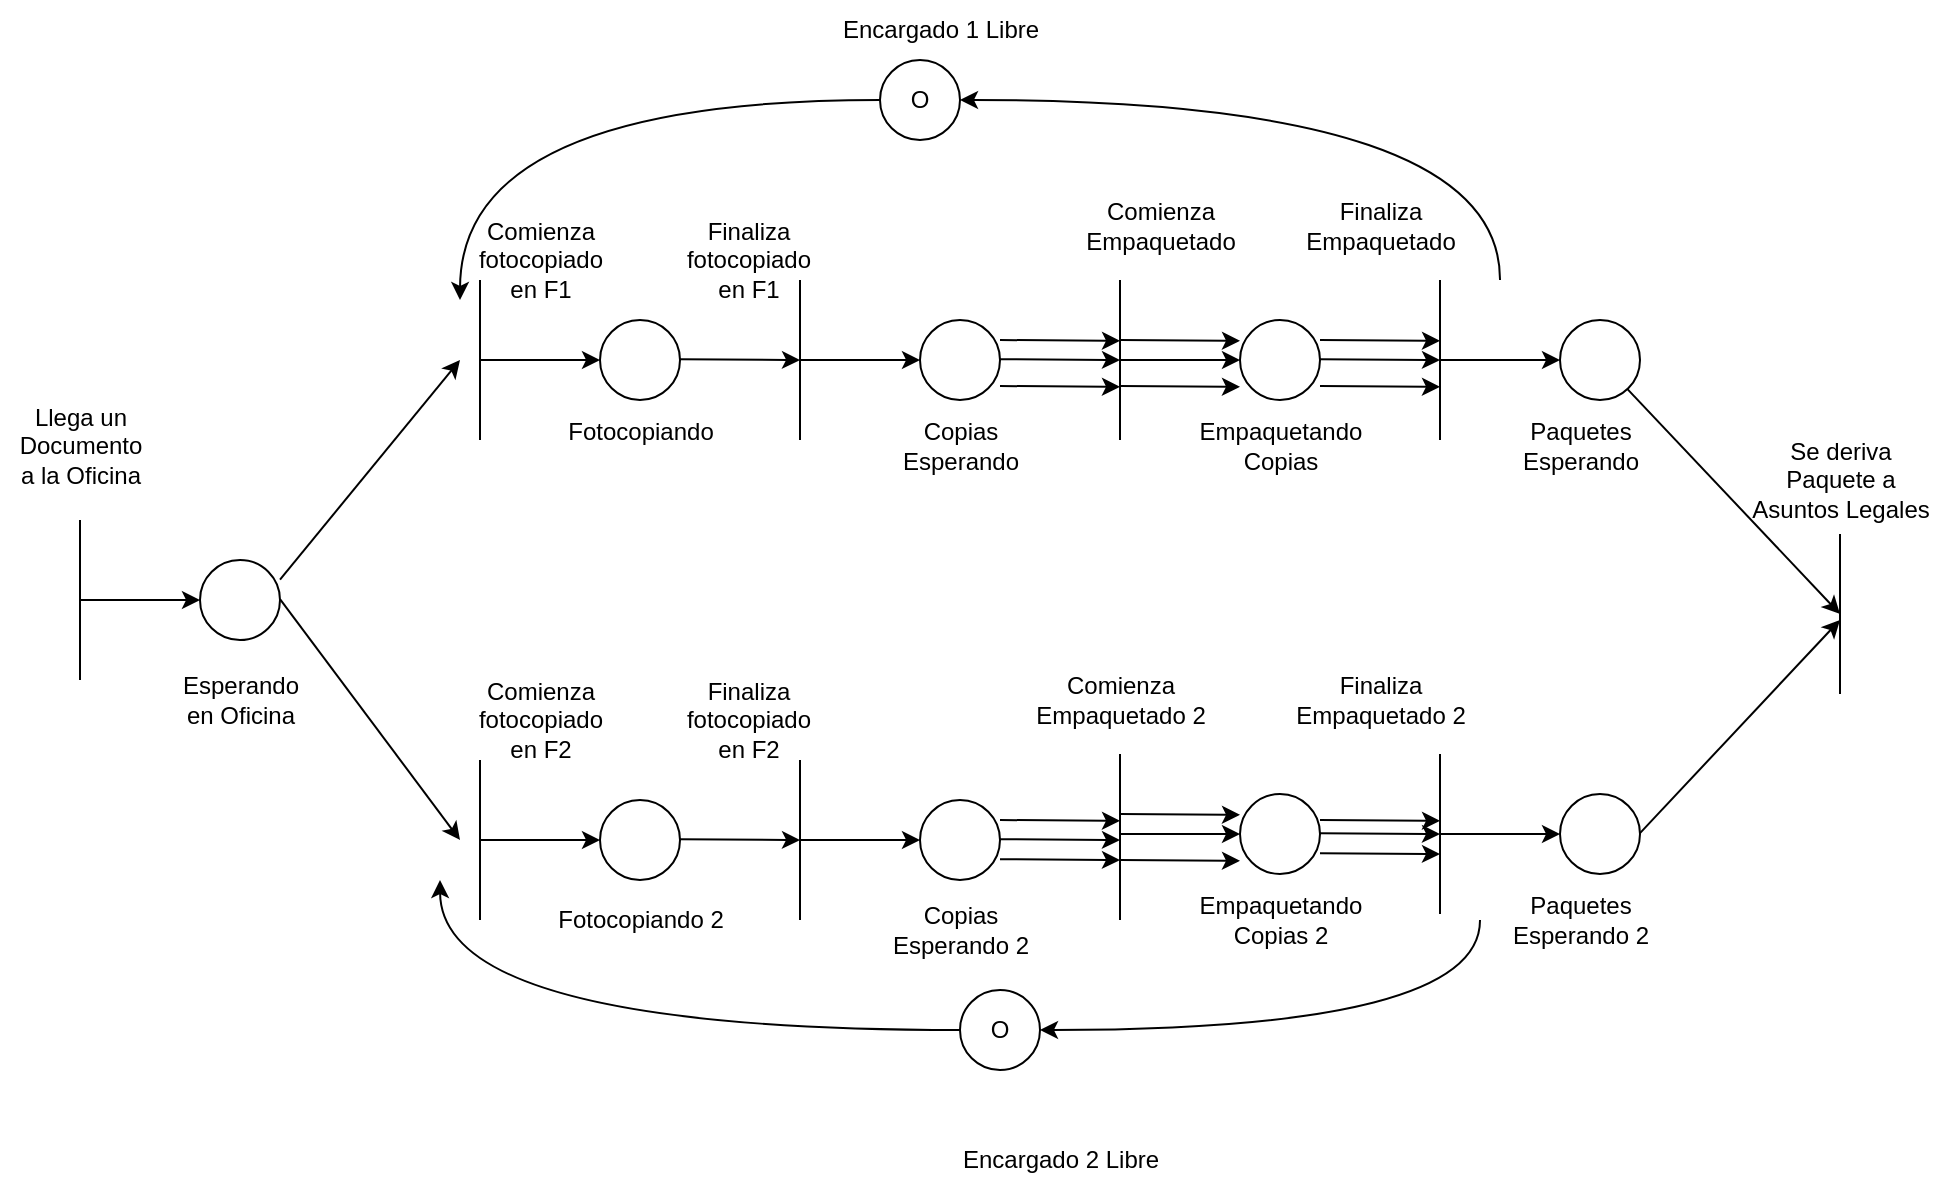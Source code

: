 <mxfile version="24.7.17">
  <diagram name="Página-1" id="3_hY-FHR4XubVjn3XzQP">
    <mxGraphModel dx="1257" dy="760" grid="1" gridSize="10" guides="1" tooltips="1" connect="1" arrows="1" fold="1" page="1" pageScale="1" pageWidth="827" pageHeight="1169" math="0" shadow="0">
      <root>
        <mxCell id="0" />
        <mxCell id="1" parent="0" />
        <mxCell id="i5js_GtgXBpmB2hp2HNd-1" value="" style="endArrow=none;html=1;rounded=0;" parent="1" edge="1">
          <mxGeometry width="50" height="50" relative="1" as="geometry">
            <mxPoint x="40" y="400" as="sourcePoint" />
            <mxPoint x="40" y="320" as="targetPoint" />
          </mxGeometry>
        </mxCell>
        <mxCell id="i5js_GtgXBpmB2hp2HNd-2" value="" style="endArrow=classic;html=1;rounded=0;" parent="1" edge="1">
          <mxGeometry width="50" height="50" relative="1" as="geometry">
            <mxPoint x="40" y="360" as="sourcePoint" />
            <mxPoint x="100" y="360" as="targetPoint" />
          </mxGeometry>
        </mxCell>
        <mxCell id="i5js_GtgXBpmB2hp2HNd-3" value="Llega un&lt;div&gt;Documento&lt;/div&gt;&lt;div&gt;a la Oficina&lt;/div&gt;" style="text;html=1;align=center;verticalAlign=middle;resizable=0;points=[];autosize=1;strokeColor=none;fillColor=none;" parent="1" vertex="1">
          <mxGeometry y="253" width="80" height="60" as="geometry" />
        </mxCell>
        <mxCell id="i5js_GtgXBpmB2hp2HNd-4" value="" style="ellipse;whiteSpace=wrap;html=1;aspect=fixed;" parent="1" vertex="1">
          <mxGeometry x="100.0" y="340" width="40" height="40" as="geometry" />
        </mxCell>
        <mxCell id="i5js_GtgXBpmB2hp2HNd-5" value="" style="endArrow=none;html=1;rounded=0;" parent="1" edge="1">
          <mxGeometry width="50" height="50" relative="1" as="geometry">
            <mxPoint x="240.0" y="280" as="sourcePoint" />
            <mxPoint x="240.0" y="200" as="targetPoint" />
          </mxGeometry>
        </mxCell>
        <mxCell id="i5js_GtgXBpmB2hp2HNd-6" value="" style="endArrow=classic;html=1;rounded=0;" parent="1" edge="1">
          <mxGeometry width="50" height="50" relative="1" as="geometry">
            <mxPoint x="240.0" y="240" as="sourcePoint" />
            <mxPoint x="300.0" y="240" as="targetPoint" />
          </mxGeometry>
        </mxCell>
        <mxCell id="i5js_GtgXBpmB2hp2HNd-7" value="" style="endArrow=classic;html=1;rounded=0;" parent="1" edge="1">
          <mxGeometry width="50" height="50" relative="1" as="geometry">
            <mxPoint x="140.0" y="359.58" as="sourcePoint" />
            <mxPoint x="230" y="480" as="targetPoint" />
          </mxGeometry>
        </mxCell>
        <mxCell id="i5js_GtgXBpmB2hp2HNd-8" value="Esperando&lt;div&gt;en Oficina&lt;/div&gt;" style="text;html=1;align=center;verticalAlign=middle;resizable=0;points=[];autosize=1;strokeColor=none;fillColor=none;" parent="1" vertex="1">
          <mxGeometry x="80" y="390" width="80" height="40" as="geometry" />
        </mxCell>
        <mxCell id="i5js_GtgXBpmB2hp2HNd-9" value="" style="endArrow=none;html=1;rounded=0;" parent="1" edge="1">
          <mxGeometry width="50" height="50" relative="1" as="geometry">
            <mxPoint x="240.0" y="520" as="sourcePoint" />
            <mxPoint x="240.0" y="440" as="targetPoint" />
          </mxGeometry>
        </mxCell>
        <mxCell id="i5js_GtgXBpmB2hp2HNd-10" value="" style="endArrow=classic;html=1;rounded=0;" parent="1" edge="1">
          <mxGeometry width="50" height="50" relative="1" as="geometry">
            <mxPoint x="240.0" y="480" as="sourcePoint" />
            <mxPoint x="300.0" y="480" as="targetPoint" />
          </mxGeometry>
        </mxCell>
        <mxCell id="i5js_GtgXBpmB2hp2HNd-11" value="" style="endArrow=classic;html=1;rounded=0;" parent="1" edge="1">
          <mxGeometry width="50" height="50" relative="1" as="geometry">
            <mxPoint x="140.0" y="349.79" as="sourcePoint" />
            <mxPoint x="230" y="240" as="targetPoint" />
          </mxGeometry>
        </mxCell>
        <mxCell id="i5js_GtgXBpmB2hp2HNd-12" value="Comienza&lt;div&gt;fotocopiado&lt;/div&gt;&lt;div&gt;en F1&lt;/div&gt;" style="text;html=1;align=center;verticalAlign=middle;resizable=0;points=[];autosize=1;strokeColor=none;fillColor=none;" parent="1" vertex="1">
          <mxGeometry x="225" y="160" width="90" height="60" as="geometry" />
        </mxCell>
        <mxCell id="i5js_GtgXBpmB2hp2HNd-13" value="Comienza&lt;div&gt;fotocopiado&lt;/div&gt;&lt;div&gt;en F2&lt;/div&gt;" style="text;html=1;align=center;verticalAlign=middle;resizable=0;points=[];autosize=1;strokeColor=none;fillColor=none;" parent="1" vertex="1">
          <mxGeometry x="225" y="390" width="90" height="60" as="geometry" />
        </mxCell>
        <mxCell id="i5js_GtgXBpmB2hp2HNd-14" value="" style="ellipse;whiteSpace=wrap;html=1;aspect=fixed;" parent="1" vertex="1">
          <mxGeometry x="300.0" y="460" width="40" height="40" as="geometry" />
        </mxCell>
        <mxCell id="i5js_GtgXBpmB2hp2HNd-15" value="" style="endArrow=none;html=1;rounded=0;" parent="1" edge="1">
          <mxGeometry width="50" height="50" relative="1" as="geometry">
            <mxPoint x="400.0" y="520" as="sourcePoint" />
            <mxPoint x="400.0" y="440" as="targetPoint" />
          </mxGeometry>
        </mxCell>
        <mxCell id="i5js_GtgXBpmB2hp2HNd-16" value="" style="endArrow=classic;html=1;rounded=0;" parent="1" edge="1">
          <mxGeometry width="50" height="50" relative="1" as="geometry">
            <mxPoint x="400.0" y="480" as="sourcePoint" />
            <mxPoint x="460.0" y="480" as="targetPoint" />
          </mxGeometry>
        </mxCell>
        <mxCell id="i5js_GtgXBpmB2hp2HNd-17" value="" style="endArrow=classic;html=1;rounded=0;" parent="1" edge="1">
          <mxGeometry width="50" height="50" relative="1" as="geometry">
            <mxPoint x="340.0" y="479.58" as="sourcePoint" />
            <mxPoint x="400.0" y="480" as="targetPoint" />
          </mxGeometry>
        </mxCell>
        <mxCell id="i5js_GtgXBpmB2hp2HNd-18" value="" style="ellipse;whiteSpace=wrap;html=1;aspect=fixed;" parent="1" vertex="1">
          <mxGeometry x="300.0" y="220" width="40" height="40" as="geometry" />
        </mxCell>
        <mxCell id="i5js_GtgXBpmB2hp2HNd-19" value="" style="endArrow=none;html=1;rounded=0;" parent="1" edge="1">
          <mxGeometry width="50" height="50" relative="1" as="geometry">
            <mxPoint x="400.0" y="280" as="sourcePoint" />
            <mxPoint x="400.0" y="200" as="targetPoint" />
          </mxGeometry>
        </mxCell>
        <mxCell id="i5js_GtgXBpmB2hp2HNd-20" value="" style="endArrow=classic;html=1;rounded=0;" parent="1" edge="1">
          <mxGeometry width="50" height="50" relative="1" as="geometry">
            <mxPoint x="400.0" y="240" as="sourcePoint" />
            <mxPoint x="460.0" y="240" as="targetPoint" />
          </mxGeometry>
        </mxCell>
        <mxCell id="i5js_GtgXBpmB2hp2HNd-21" value="" style="endArrow=classic;html=1;rounded=0;" parent="1" edge="1">
          <mxGeometry width="50" height="50" relative="1" as="geometry">
            <mxPoint x="340.0" y="239.58" as="sourcePoint" />
            <mxPoint x="400.0" y="240" as="targetPoint" />
          </mxGeometry>
        </mxCell>
        <mxCell id="i5js_GtgXBpmB2hp2HNd-22" style="edgeStyle=orthogonalEdgeStyle;rounded=0;orthogonalLoop=1;jettySize=auto;html=1;curved=1;" parent="1" source="i5js_GtgXBpmB2hp2HNd-24" edge="1">
          <mxGeometry relative="1" as="geometry">
            <mxPoint x="230" y="210" as="targetPoint" />
          </mxGeometry>
        </mxCell>
        <mxCell id="i5js_GtgXBpmB2hp2HNd-23" style="edgeStyle=orthogonalEdgeStyle;rounded=0;orthogonalLoop=1;jettySize=auto;html=1;curved=1;endArrow=none;endFill=0;startArrow=classic;startFill=1;" parent="1" source="i5js_GtgXBpmB2hp2HNd-24" edge="1">
          <mxGeometry relative="1" as="geometry">
            <mxPoint x="750" y="200" as="targetPoint" />
          </mxGeometry>
        </mxCell>
        <mxCell id="i5js_GtgXBpmB2hp2HNd-24" value="O" style="ellipse;whiteSpace=wrap;html=1;aspect=fixed;" parent="1" vertex="1">
          <mxGeometry x="440" y="90" width="40" height="40" as="geometry" />
        </mxCell>
        <mxCell id="i5js_GtgXBpmB2hp2HNd-25" value="Finaliza&lt;div&gt;fotocopiado&lt;/div&gt;&lt;div&gt;en F1&lt;/div&gt;" style="text;html=1;align=center;verticalAlign=middle;resizable=0;points=[];autosize=1;strokeColor=none;fillColor=none;" parent="1" vertex="1">
          <mxGeometry x="329" y="160" width="90" height="60" as="geometry" />
        </mxCell>
        <mxCell id="i5js_GtgXBpmB2hp2HNd-26" value="Finaliza&lt;div&gt;fotocopiado&lt;/div&gt;&lt;div&gt;en F2&lt;/div&gt;" style="text;html=1;align=center;verticalAlign=middle;resizable=0;points=[];autosize=1;strokeColor=none;fillColor=none;" parent="1" vertex="1">
          <mxGeometry x="329" y="390" width="90" height="60" as="geometry" />
        </mxCell>
        <mxCell id="i5js_GtgXBpmB2hp2HNd-27" value="Encargado 1 Libre" style="text;html=1;align=center;verticalAlign=middle;resizable=0;points=[];autosize=1;strokeColor=none;fillColor=none;" parent="1" vertex="1">
          <mxGeometry x="410" y="60" width="120" height="30" as="geometry" />
        </mxCell>
        <mxCell id="i5js_GtgXBpmB2hp2HNd-28" style="edgeStyle=orthogonalEdgeStyle;rounded=0;orthogonalLoop=1;jettySize=auto;html=1;curved=1;" parent="1" source="i5js_GtgXBpmB2hp2HNd-30" edge="1">
          <mxGeometry relative="1" as="geometry">
            <mxPoint x="220" y="500" as="targetPoint" />
          </mxGeometry>
        </mxCell>
        <mxCell id="i5js_GtgXBpmB2hp2HNd-29" style="edgeStyle=orthogonalEdgeStyle;rounded=0;orthogonalLoop=1;jettySize=auto;html=1;curved=1;endArrow=none;endFill=0;startArrow=classic;startFill=1;" parent="1" source="i5js_GtgXBpmB2hp2HNd-30" edge="1">
          <mxGeometry relative="1" as="geometry">
            <mxPoint x="740" y="520" as="targetPoint" />
          </mxGeometry>
        </mxCell>
        <mxCell id="i5js_GtgXBpmB2hp2HNd-30" value="O" style="ellipse;whiteSpace=wrap;html=1;aspect=fixed;" parent="1" vertex="1">
          <mxGeometry x="480" y="555" width="40" height="40" as="geometry" />
        </mxCell>
        <mxCell id="i5js_GtgXBpmB2hp2HNd-31" value="Encargado 2 Libre" style="text;html=1;align=center;verticalAlign=middle;resizable=0;points=[];autosize=1;strokeColor=none;fillColor=none;" parent="1" vertex="1">
          <mxGeometry x="470" y="625" width="120" height="30" as="geometry" />
        </mxCell>
        <mxCell id="i5js_GtgXBpmB2hp2HNd-32" value="Fotocopiando&lt;div&gt;&lt;br&gt;&lt;/div&gt;" style="text;html=1;align=center;verticalAlign=middle;resizable=0;points=[];autosize=1;strokeColor=none;fillColor=none;" parent="1" vertex="1">
          <mxGeometry x="270" y="263" width="100" height="40" as="geometry" />
        </mxCell>
        <mxCell id="i5js_GtgXBpmB2hp2HNd-33" value="Fotocopiando 2" style="text;html=1;align=center;verticalAlign=middle;resizable=0;points=[];autosize=1;strokeColor=none;fillColor=none;" parent="1" vertex="1">
          <mxGeometry x="265" y="505" width="110" height="30" as="geometry" />
        </mxCell>
        <mxCell id="i5js_GtgXBpmB2hp2HNd-42" value="" style="ellipse;whiteSpace=wrap;html=1;aspect=fixed;" parent="1" vertex="1">
          <mxGeometry x="460.0" y="220" width="40" height="40" as="geometry" />
        </mxCell>
        <mxCell id="i5js_GtgXBpmB2hp2HNd-43" value="" style="endArrow=none;html=1;rounded=0;" parent="1" edge="1">
          <mxGeometry width="50" height="50" relative="1" as="geometry">
            <mxPoint x="560.0" y="280" as="sourcePoint" />
            <mxPoint x="560.0" y="200" as="targetPoint" />
          </mxGeometry>
        </mxCell>
        <mxCell id="i5js_GtgXBpmB2hp2HNd-44" value="" style="endArrow=classic;html=1;rounded=0;" parent="1" edge="1">
          <mxGeometry width="50" height="50" relative="1" as="geometry">
            <mxPoint x="560.0" y="240" as="sourcePoint" />
            <mxPoint x="620.0" y="240" as="targetPoint" />
          </mxGeometry>
        </mxCell>
        <mxCell id="i5js_GtgXBpmB2hp2HNd-45" value="" style="endArrow=classic;html=1;rounded=0;" parent="1" edge="1">
          <mxGeometry width="50" height="50" relative="1" as="geometry">
            <mxPoint x="500.0" y="239.58" as="sourcePoint" />
            <mxPoint x="560.0" y="240" as="targetPoint" />
          </mxGeometry>
        </mxCell>
        <mxCell id="i5js_GtgXBpmB2hp2HNd-46" value="" style="ellipse;whiteSpace=wrap;html=1;aspect=fixed;" parent="1" vertex="1">
          <mxGeometry x="460.0" y="460" width="40" height="40" as="geometry" />
        </mxCell>
        <mxCell id="i5js_GtgXBpmB2hp2HNd-47" value="" style="endArrow=none;html=1;rounded=0;" parent="1" edge="1">
          <mxGeometry width="50" height="50" relative="1" as="geometry">
            <mxPoint x="560.0" y="520" as="sourcePoint" />
            <mxPoint x="560.0" y="440" as="targetPoint" />
          </mxGeometry>
        </mxCell>
        <mxCell id="i5js_GtgXBpmB2hp2HNd-49" value="" style="endArrow=classic;html=1;rounded=0;" parent="1" edge="1">
          <mxGeometry width="50" height="50" relative="1" as="geometry">
            <mxPoint x="500.0" y="479.58" as="sourcePoint" />
            <mxPoint x="560.0" y="480" as="targetPoint" />
          </mxGeometry>
        </mxCell>
        <mxCell id="i5js_GtgXBpmB2hp2HNd-50" value="Copias&lt;div&gt;Esperando&lt;/div&gt;" style="text;html=1;align=center;verticalAlign=middle;resizable=0;points=[];autosize=1;strokeColor=none;fillColor=none;" parent="1" vertex="1">
          <mxGeometry x="440" y="263" width="80" height="40" as="geometry" />
        </mxCell>
        <mxCell id="i5js_GtgXBpmB2hp2HNd-51" value="Copias&lt;div&gt;Esperando 2&lt;/div&gt;" style="text;html=1;align=center;verticalAlign=middle;resizable=0;points=[];autosize=1;strokeColor=none;fillColor=none;" parent="1" vertex="1">
          <mxGeometry x="435" y="505" width="90" height="40" as="geometry" />
        </mxCell>
        <mxCell id="i5js_GtgXBpmB2hp2HNd-52" value="" style="endArrow=classic;html=1;rounded=0;" parent="1" edge="1">
          <mxGeometry width="50" height="50" relative="1" as="geometry">
            <mxPoint x="500.0" y="253" as="sourcePoint" />
            <mxPoint x="560.0" y="253.42" as="targetPoint" />
          </mxGeometry>
        </mxCell>
        <mxCell id="i5js_GtgXBpmB2hp2HNd-53" value="" style="endArrow=classic;html=1;rounded=0;" parent="1" edge="1">
          <mxGeometry width="50" height="50" relative="1" as="geometry">
            <mxPoint x="500.0" y="230" as="sourcePoint" />
            <mxPoint x="560.0" y="230.42" as="targetPoint" />
          </mxGeometry>
        </mxCell>
        <mxCell id="i5js_GtgXBpmB2hp2HNd-54" value="" style="endArrow=classic;html=1;rounded=0;" parent="1" edge="1">
          <mxGeometry width="50" height="50" relative="1" as="geometry">
            <mxPoint x="500.0" y="489.58" as="sourcePoint" />
            <mxPoint x="560.0" y="490" as="targetPoint" />
          </mxGeometry>
        </mxCell>
        <mxCell id="i5js_GtgXBpmB2hp2HNd-55" value="" style="endArrow=classic;html=1;rounded=0;" parent="1" edge="1">
          <mxGeometry width="50" height="50" relative="1" as="geometry">
            <mxPoint x="500.0" y="470.0" as="sourcePoint" />
            <mxPoint x="560.0" y="470.42" as="targetPoint" />
          </mxGeometry>
        </mxCell>
        <mxCell id="i5js_GtgXBpmB2hp2HNd-56" value="" style="ellipse;whiteSpace=wrap;html=1;aspect=fixed;" parent="1" vertex="1">
          <mxGeometry x="620.0" y="220" width="40" height="40" as="geometry" />
        </mxCell>
        <mxCell id="i5js_GtgXBpmB2hp2HNd-57" value="" style="endArrow=none;html=1;rounded=0;" parent="1" edge="1">
          <mxGeometry width="50" height="50" relative="1" as="geometry">
            <mxPoint x="720.0" y="280" as="sourcePoint" />
            <mxPoint x="720.0" y="200" as="targetPoint" />
          </mxGeometry>
        </mxCell>
        <mxCell id="i5js_GtgXBpmB2hp2HNd-58" value="" style="endArrow=classic;html=1;rounded=0;" parent="1" edge="1">
          <mxGeometry width="50" height="50" relative="1" as="geometry">
            <mxPoint x="720.0" y="240" as="sourcePoint" />
            <mxPoint x="780.0" y="240" as="targetPoint" />
          </mxGeometry>
        </mxCell>
        <mxCell id="i5js_GtgXBpmB2hp2HNd-59" value="" style="endArrow=classic;html=1;rounded=0;" parent="1" edge="1">
          <mxGeometry width="50" height="50" relative="1" as="geometry">
            <mxPoint x="660.0" y="239.58" as="sourcePoint" />
            <mxPoint x="720.0" y="240" as="targetPoint" />
          </mxGeometry>
        </mxCell>
        <mxCell id="i5js_GtgXBpmB2hp2HNd-60" value="" style="ellipse;whiteSpace=wrap;html=1;aspect=fixed;" parent="1" vertex="1">
          <mxGeometry x="780.0" y="220" width="40" height="40" as="geometry" />
        </mxCell>
        <mxCell id="i5js_GtgXBpmB2hp2HNd-61" value="" style="endArrow=none;html=1;rounded=0;" parent="1" edge="1">
          <mxGeometry width="50" height="50" relative="1" as="geometry">
            <mxPoint x="920.0" y="407" as="sourcePoint" />
            <mxPoint x="920.0" y="327" as="targetPoint" />
          </mxGeometry>
        </mxCell>
        <mxCell id="i5js_GtgXBpmB2hp2HNd-63" value="" style="endArrow=classic;html=1;rounded=0;" parent="1" source="i5js_GtgXBpmB2hp2HNd-60" edge="1">
          <mxGeometry width="50" height="50" relative="1" as="geometry">
            <mxPoint x="860.0" y="366.58" as="sourcePoint" />
            <mxPoint x="920.0" y="367" as="targetPoint" />
          </mxGeometry>
        </mxCell>
        <mxCell id="i5js_GtgXBpmB2hp2HNd-64" value="Comienza&lt;div&gt;Empaquetado&lt;/div&gt;" style="text;html=1;align=center;verticalAlign=middle;resizable=0;points=[];autosize=1;strokeColor=none;fillColor=none;" parent="1" vertex="1">
          <mxGeometry x="530" y="153" width="100" height="40" as="geometry" />
        </mxCell>
        <mxCell id="i5js_GtgXBpmB2hp2HNd-65" value="Empaquetando&lt;div&gt;Copias&lt;/div&gt;" style="text;html=1;align=center;verticalAlign=middle;resizable=0;points=[];autosize=1;strokeColor=none;fillColor=none;" parent="1" vertex="1">
          <mxGeometry x="590" y="263" width="100" height="40" as="geometry" />
        </mxCell>
        <mxCell id="i5js_GtgXBpmB2hp2HNd-66" value="" style="endArrow=classic;html=1;rounded=0;" parent="1" edge="1">
          <mxGeometry width="50" height="50" relative="1" as="geometry">
            <mxPoint x="560.0" y="230" as="sourcePoint" />
            <mxPoint x="620.0" y="230.42" as="targetPoint" />
          </mxGeometry>
        </mxCell>
        <mxCell id="i5js_GtgXBpmB2hp2HNd-67" value="" style="endArrow=classic;html=1;rounded=0;" parent="1" edge="1">
          <mxGeometry width="50" height="50" relative="1" as="geometry">
            <mxPoint x="560.0" y="253" as="sourcePoint" />
            <mxPoint x="620.0" y="253.42" as="targetPoint" />
          </mxGeometry>
        </mxCell>
        <mxCell id="i5js_GtgXBpmB2hp2HNd-68" value="Finaliza&lt;div&gt;Empaquetado&lt;/div&gt;" style="text;html=1;align=center;verticalAlign=middle;resizable=0;points=[];autosize=1;strokeColor=none;fillColor=none;" parent="1" vertex="1">
          <mxGeometry x="640" y="153" width="100" height="40" as="geometry" />
        </mxCell>
        <mxCell id="i5js_GtgXBpmB2hp2HNd-69" value="Paquetes&lt;div&gt;Esperando&lt;/div&gt;" style="text;html=1;align=center;verticalAlign=middle;resizable=0;points=[];autosize=1;strokeColor=none;fillColor=none;" parent="1" vertex="1">
          <mxGeometry x="750" y="263" width="80" height="40" as="geometry" />
        </mxCell>
        <mxCell id="i5js_GtgXBpmB2hp2HNd-70" value="Se deriva&lt;div&gt;Paquete a&lt;/div&gt;&lt;div&gt;Asuntos Legales&lt;/div&gt;" style="text;html=1;align=center;verticalAlign=middle;resizable=0;points=[];autosize=1;strokeColor=none;fillColor=none;" parent="1" vertex="1">
          <mxGeometry x="865" y="270" width="110" height="60" as="geometry" />
        </mxCell>
        <mxCell id="i5js_GtgXBpmB2hp2HNd-71" value="" style="endArrow=none;html=1;rounded=0;" parent="1" edge="1">
          <mxGeometry width="50" height="50" relative="1" as="geometry">
            <mxPoint x="560.0" y="517" as="sourcePoint" />
            <mxPoint x="560.0" y="437" as="targetPoint" />
          </mxGeometry>
        </mxCell>
        <mxCell id="i5js_GtgXBpmB2hp2HNd-72" value="" style="endArrow=classic;html=1;rounded=0;" parent="1" edge="1">
          <mxGeometry width="50" height="50" relative="1" as="geometry">
            <mxPoint x="560.0" y="477" as="sourcePoint" />
            <mxPoint x="620.0" y="477" as="targetPoint" />
          </mxGeometry>
        </mxCell>
        <mxCell id="i5js_GtgXBpmB2hp2HNd-73" value="" style="ellipse;whiteSpace=wrap;html=1;aspect=fixed;" parent="1" vertex="1">
          <mxGeometry x="620.0" y="457" width="40" height="40" as="geometry" />
        </mxCell>
        <mxCell id="i5js_GtgXBpmB2hp2HNd-74" value="" style="endArrow=none;html=1;rounded=0;" parent="1" edge="1">
          <mxGeometry width="50" height="50" relative="1" as="geometry">
            <mxPoint x="720.0" y="517" as="sourcePoint" />
            <mxPoint x="720.0" y="437" as="targetPoint" />
          </mxGeometry>
        </mxCell>
        <mxCell id="i5js_GtgXBpmB2hp2HNd-75" value="" style="endArrow=classic;html=1;rounded=0;" parent="1" edge="1">
          <mxGeometry width="50" height="50" relative="1" as="geometry">
            <mxPoint x="720.0" y="477" as="sourcePoint" />
            <mxPoint x="780.0" y="477" as="targetPoint" />
          </mxGeometry>
        </mxCell>
        <mxCell id="i5js_GtgXBpmB2hp2HNd-76" value="" style="endArrow=classic;html=1;rounded=0;" parent="1" edge="1">
          <mxGeometry width="50" height="50" relative="1" as="geometry">
            <mxPoint x="660.0" y="476.58" as="sourcePoint" />
            <mxPoint x="720.0" y="477" as="targetPoint" />
          </mxGeometry>
        </mxCell>
        <mxCell id="i5js_GtgXBpmB2hp2HNd-77" value="" style="ellipse;whiteSpace=wrap;html=1;aspect=fixed;" parent="1" vertex="1">
          <mxGeometry x="780.0" y="457" width="40" height="40" as="geometry" />
        </mxCell>
        <mxCell id="i5js_GtgXBpmB2hp2HNd-79" value="" style="endArrow=classic;html=1;rounded=0;" parent="1" edge="1">
          <mxGeometry width="50" height="50" relative="1" as="geometry">
            <mxPoint x="820.0" y="476.58" as="sourcePoint" />
            <mxPoint x="920" y="370" as="targetPoint" />
          </mxGeometry>
        </mxCell>
        <mxCell id="i5js_GtgXBpmB2hp2HNd-80" value="Empaquetando&lt;div&gt;Copias 2&lt;/div&gt;" style="text;html=1;align=center;verticalAlign=middle;resizable=0;points=[];autosize=1;strokeColor=none;fillColor=none;" parent="1" vertex="1">
          <mxGeometry x="590" y="500" width="100" height="40" as="geometry" />
        </mxCell>
        <mxCell id="i5js_GtgXBpmB2hp2HNd-81" value="" style="endArrow=classic;html=1;rounded=0;" parent="1" edge="1">
          <mxGeometry width="50" height="50" relative="1" as="geometry">
            <mxPoint x="560.0" y="467" as="sourcePoint" />
            <mxPoint x="620.0" y="467.42" as="targetPoint" />
          </mxGeometry>
        </mxCell>
        <mxCell id="i5js_GtgXBpmB2hp2HNd-82" value="" style="endArrow=classic;html=1;rounded=0;" parent="1" edge="1">
          <mxGeometry width="50" height="50" relative="1" as="geometry">
            <mxPoint x="560.0" y="490" as="sourcePoint" />
            <mxPoint x="620.0" y="490.42" as="targetPoint" />
          </mxGeometry>
        </mxCell>
        <mxCell id="i5js_GtgXBpmB2hp2HNd-83" value="Finaliza&lt;div&gt;Empaquetado 2&lt;/div&gt;" style="text;html=1;align=center;verticalAlign=middle;resizable=0;points=[];autosize=1;strokeColor=none;fillColor=none;" parent="1" vertex="1">
          <mxGeometry x="635" y="390" width="110" height="40" as="geometry" />
        </mxCell>
        <mxCell id="i5js_GtgXBpmB2hp2HNd-84" value="Paquetes&lt;div&gt;Esperando 2&lt;/div&gt;" style="text;html=1;align=center;verticalAlign=middle;resizable=0;points=[];autosize=1;strokeColor=none;fillColor=none;" parent="1" vertex="1">
          <mxGeometry x="745" y="500" width="90" height="40" as="geometry" />
        </mxCell>
        <mxCell id="i5js_GtgXBpmB2hp2HNd-86" value="Comienza&lt;div&gt;Empaquetado 2&lt;/div&gt;" style="text;html=1;align=center;verticalAlign=middle;resizable=0;points=[];autosize=1;strokeColor=none;fillColor=none;" parent="1" vertex="1">
          <mxGeometry x="505" y="390" width="110" height="40" as="geometry" />
        </mxCell>
        <mxCell id="pkRYaGYJpL6CBL9b5fVk-1" value="" style="endArrow=classic;html=1;rounded=0;" edge="1" parent="1">
          <mxGeometry width="50" height="50" relative="1" as="geometry">
            <mxPoint x="660.0" y="253.0" as="sourcePoint" />
            <mxPoint x="720.0" y="253.42" as="targetPoint" />
          </mxGeometry>
        </mxCell>
        <mxCell id="pkRYaGYJpL6CBL9b5fVk-2" value="" style="endArrow=classic;html=1;rounded=0;" edge="1" parent="1">
          <mxGeometry width="50" height="50" relative="1" as="geometry">
            <mxPoint x="660.0" y="230" as="sourcePoint" />
            <mxPoint x="720.0" y="230.42" as="targetPoint" />
          </mxGeometry>
        </mxCell>
        <mxCell id="pkRYaGYJpL6CBL9b5fVk-3" value="" style="endArrow=classic;html=1;rounded=0;" edge="1" parent="1">
          <mxGeometry width="50" height="50" relative="1" as="geometry">
            <mxPoint x="660.0" y="486.58" as="sourcePoint" />
            <mxPoint x="720.0" y="487" as="targetPoint" />
          </mxGeometry>
        </mxCell>
        <mxCell id="pkRYaGYJpL6CBL9b5fVk-4" value="" style="endArrow=classic;html=1;rounded=0;" edge="1" parent="1">
          <mxGeometry width="50" height="50" relative="1" as="geometry">
            <mxPoint x="660.0" y="470" as="sourcePoint" />
            <mxPoint x="720.0" y="470.42" as="targetPoint" />
          </mxGeometry>
        </mxCell>
      </root>
    </mxGraphModel>
  </diagram>
</mxfile>
